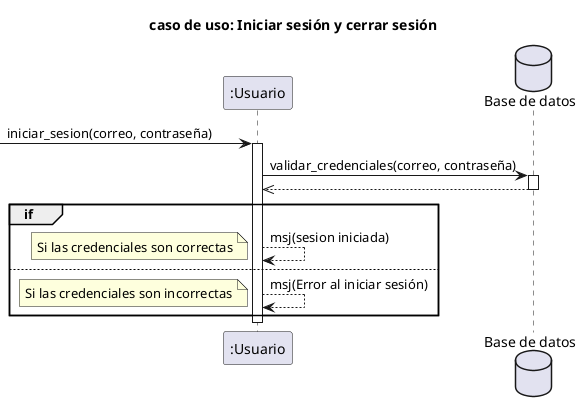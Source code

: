@startuml
title caso de uso: Iniciar sesión y cerrar sesión

participant ":Usuario" as u
database "Base de datos" as BD
 -> u: iniciar_sesion(correo, contraseña)
activate u
u->BD: validar_credenciales(correo, contraseña)
activate BD
BD-->>u
deactivate BD

group if
u --> u: msj(sesion iniciada)
note left: Si las credenciales son correctas
else
u --> u: msj(Error al iniciar sesión)
note left: Si las credenciales son incorrectas
end
deactivate u
@enduml



' ->s:iniciarSesion()
' U -> s: Ingresar al sistema
' s->U: Pantalla de inicio
' s->U: pidale al usuario que ingrese su usuario y contraseña
' U->s: Ingresar usuario y contraseña


' s->BD: validar usuario y contraseña
'  activate s 
' activate BD
' group validar usuario y contraseña
  
'     group usuario y contraseña invalidos
'         group datos incorrectos
'             s->U: mensaje de error
'             s->U: El sistema le indica al usuario ingresar un correo electrónico y una contraseña asociadas a una cuenta.

'         end
'         group credenciales invalidos
'             s->U: mensaje de error
'             s->U: Informa al usuario que sus credenciales no son válidas y le pide intentar el proceso de nuevo.       
'         end
'     end
'       group usuario y contraseña validos
    
'     BD->s: usuario y contraseña validos

'     end

' end

' deactivate BD


'   note left: El usuario puede usar el sistema
  
' deactivate s
' note right of U: el usuario termina de usar el sistema

' U->s: solicitar cerrar sesion
' U-->>s: cerrarSesion()
' activate s
' s->s: borrar las credenciales del usuario
' s->U: mensaje de confimacion de cierre de sesion
' s->U: pantalla de inicio
' deactivate s
' note right of U: el usuario cierra la sesion

' deactivate s



@enduml